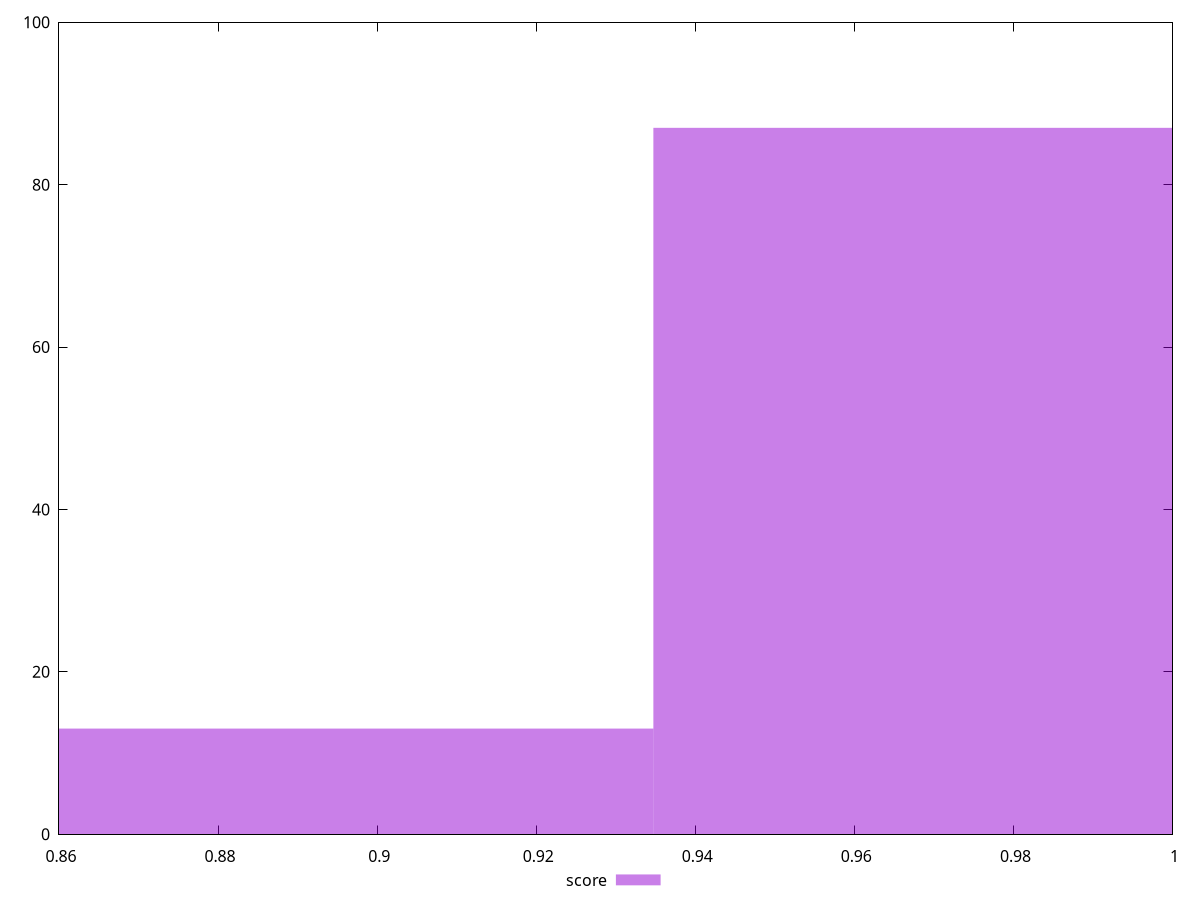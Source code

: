 reset

$score <<EOF
0.9792411250976829 87
0.8902192046342572 13
EOF

set key outside below
set boxwidth 0.08902192046342572
set xrange [0.86:1]
set yrange [0:100]
set trange [0:100]
set style fill transparent solid 0.5 noborder
set terminal svg size 640, 490 enhanced background rgb 'white'
set output "reports/report_00028_2021-02-24T12-49-42.674Z/unused-css-rules/samples/music/score/histogram.svg"

plot $score title "score" with boxes

reset
